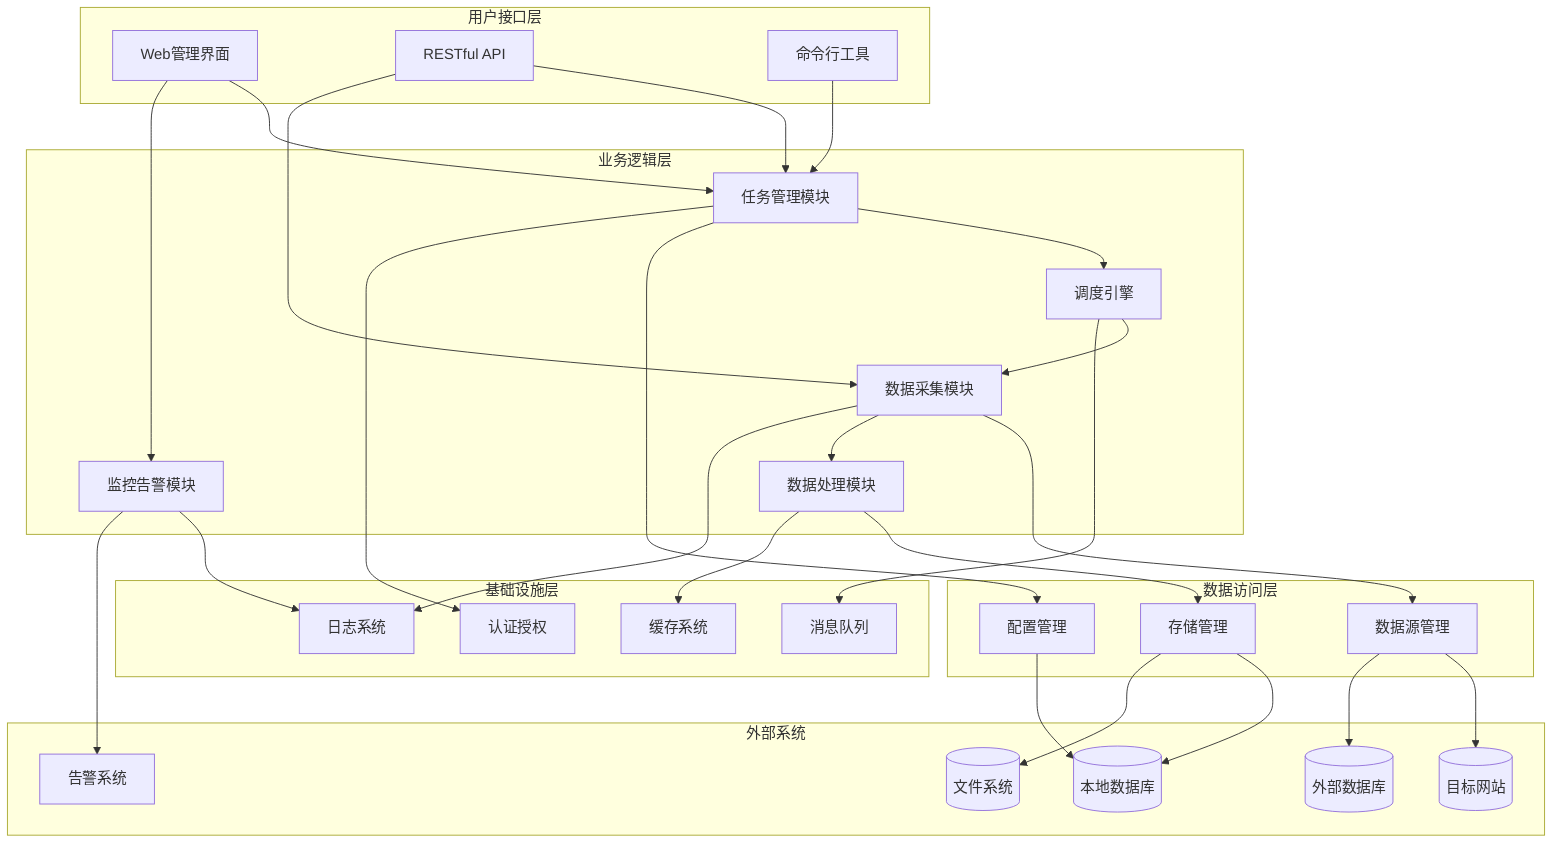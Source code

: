 graph TB
    subgraph "用户接口层"
        WebUI[Web管理界面]
        API[RESTful API]
        CLI[命令行工具]
    end
    
    subgraph "业务逻辑层"
        TaskMgr[任务管理模块]
        DataCollector[数据采集模块]
        DataProcessor[数据处理模块]
        Scheduler[调度引擎]
        Monitor[监控告警模块]
    end
    
    subgraph "数据访问层"
        DataSourceMgr[数据源管理]
        StorageMgr[存储管理]
        ConfigMgr[配置管理]
    end
    
    subgraph "基础设施层"
        Auth[认证授权]
        Log[日志系统]
        Queue[消息队列]
        Cache[缓存系统]
    end
    
    subgraph "外部系统"
        WebSite[(目标网站)]
        ExtDB[(外部数据库)]
        LocalDB[(本地数据库)]
        FileSystem[(文件系统)]
        AlertSystem[告警系统]
    end
    
    WebUI --> TaskMgr
    WebUI --> Monitor
    API --> TaskMgr
    API --> DataCollector
    CLI --> TaskMgr
    
    TaskMgr --> Scheduler
    TaskMgr --> ConfigMgr
    TaskMgr --> Auth
    
    Scheduler --> DataCollector
    Scheduler --> Queue
    
    DataCollector --> DataSourceMgr
    DataCollector --> DataProcessor
    DataCollector --> Log
    
    DataProcessor --> StorageMgr
    DataProcessor --> Cache
    
    Monitor --> Log
    Monitor --> AlertSystem
    
    DataSourceMgr --> WebSite
    DataSourceMgr --> ExtDB
    
    StorageMgr --> LocalDB
    StorageMgr --> FileSystem
    
    ConfigMgr --> LocalDB